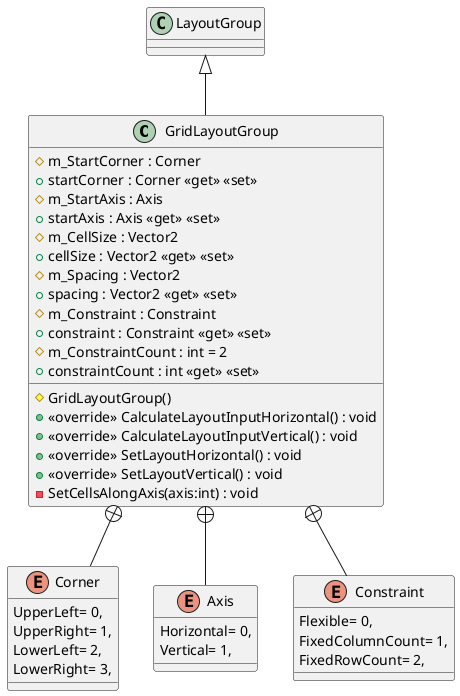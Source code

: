 @startuml
class GridLayoutGroup {
    # m_StartCorner : Corner
    + startCorner : Corner <<get>> <<set>>
    # m_StartAxis : Axis
    + startAxis : Axis <<get>> <<set>>
    # m_CellSize : Vector2
    + cellSize : Vector2 <<get>> <<set>>
    # m_Spacing : Vector2
    + spacing : Vector2 <<get>> <<set>>
    # m_Constraint : Constraint
    + constraint : Constraint <<get>> <<set>>
    # m_ConstraintCount : int = 2
    + constraintCount : int <<get>> <<set>>
    # GridLayoutGroup()
    + <<override>> CalculateLayoutInputHorizontal() : void
    + <<override>> CalculateLayoutInputVertical() : void
    + <<override>> SetLayoutHorizontal() : void
    + <<override>> SetLayoutVertical() : void
    - SetCellsAlongAxis(axis:int) : void
}
enum Corner {
    UpperLeft= 0,
    UpperRight= 1,
    LowerLeft= 2,
    LowerRight= 3,
}
enum Axis {
    Horizontal= 0,
    Vertical= 1,
}
enum Constraint {
    Flexible= 0,
    FixedColumnCount= 1,
    FixedRowCount= 2,
}
LayoutGroup <|-- GridLayoutGroup
GridLayoutGroup +-- Corner
GridLayoutGroup +-- Axis
GridLayoutGroup +-- Constraint
@enduml

